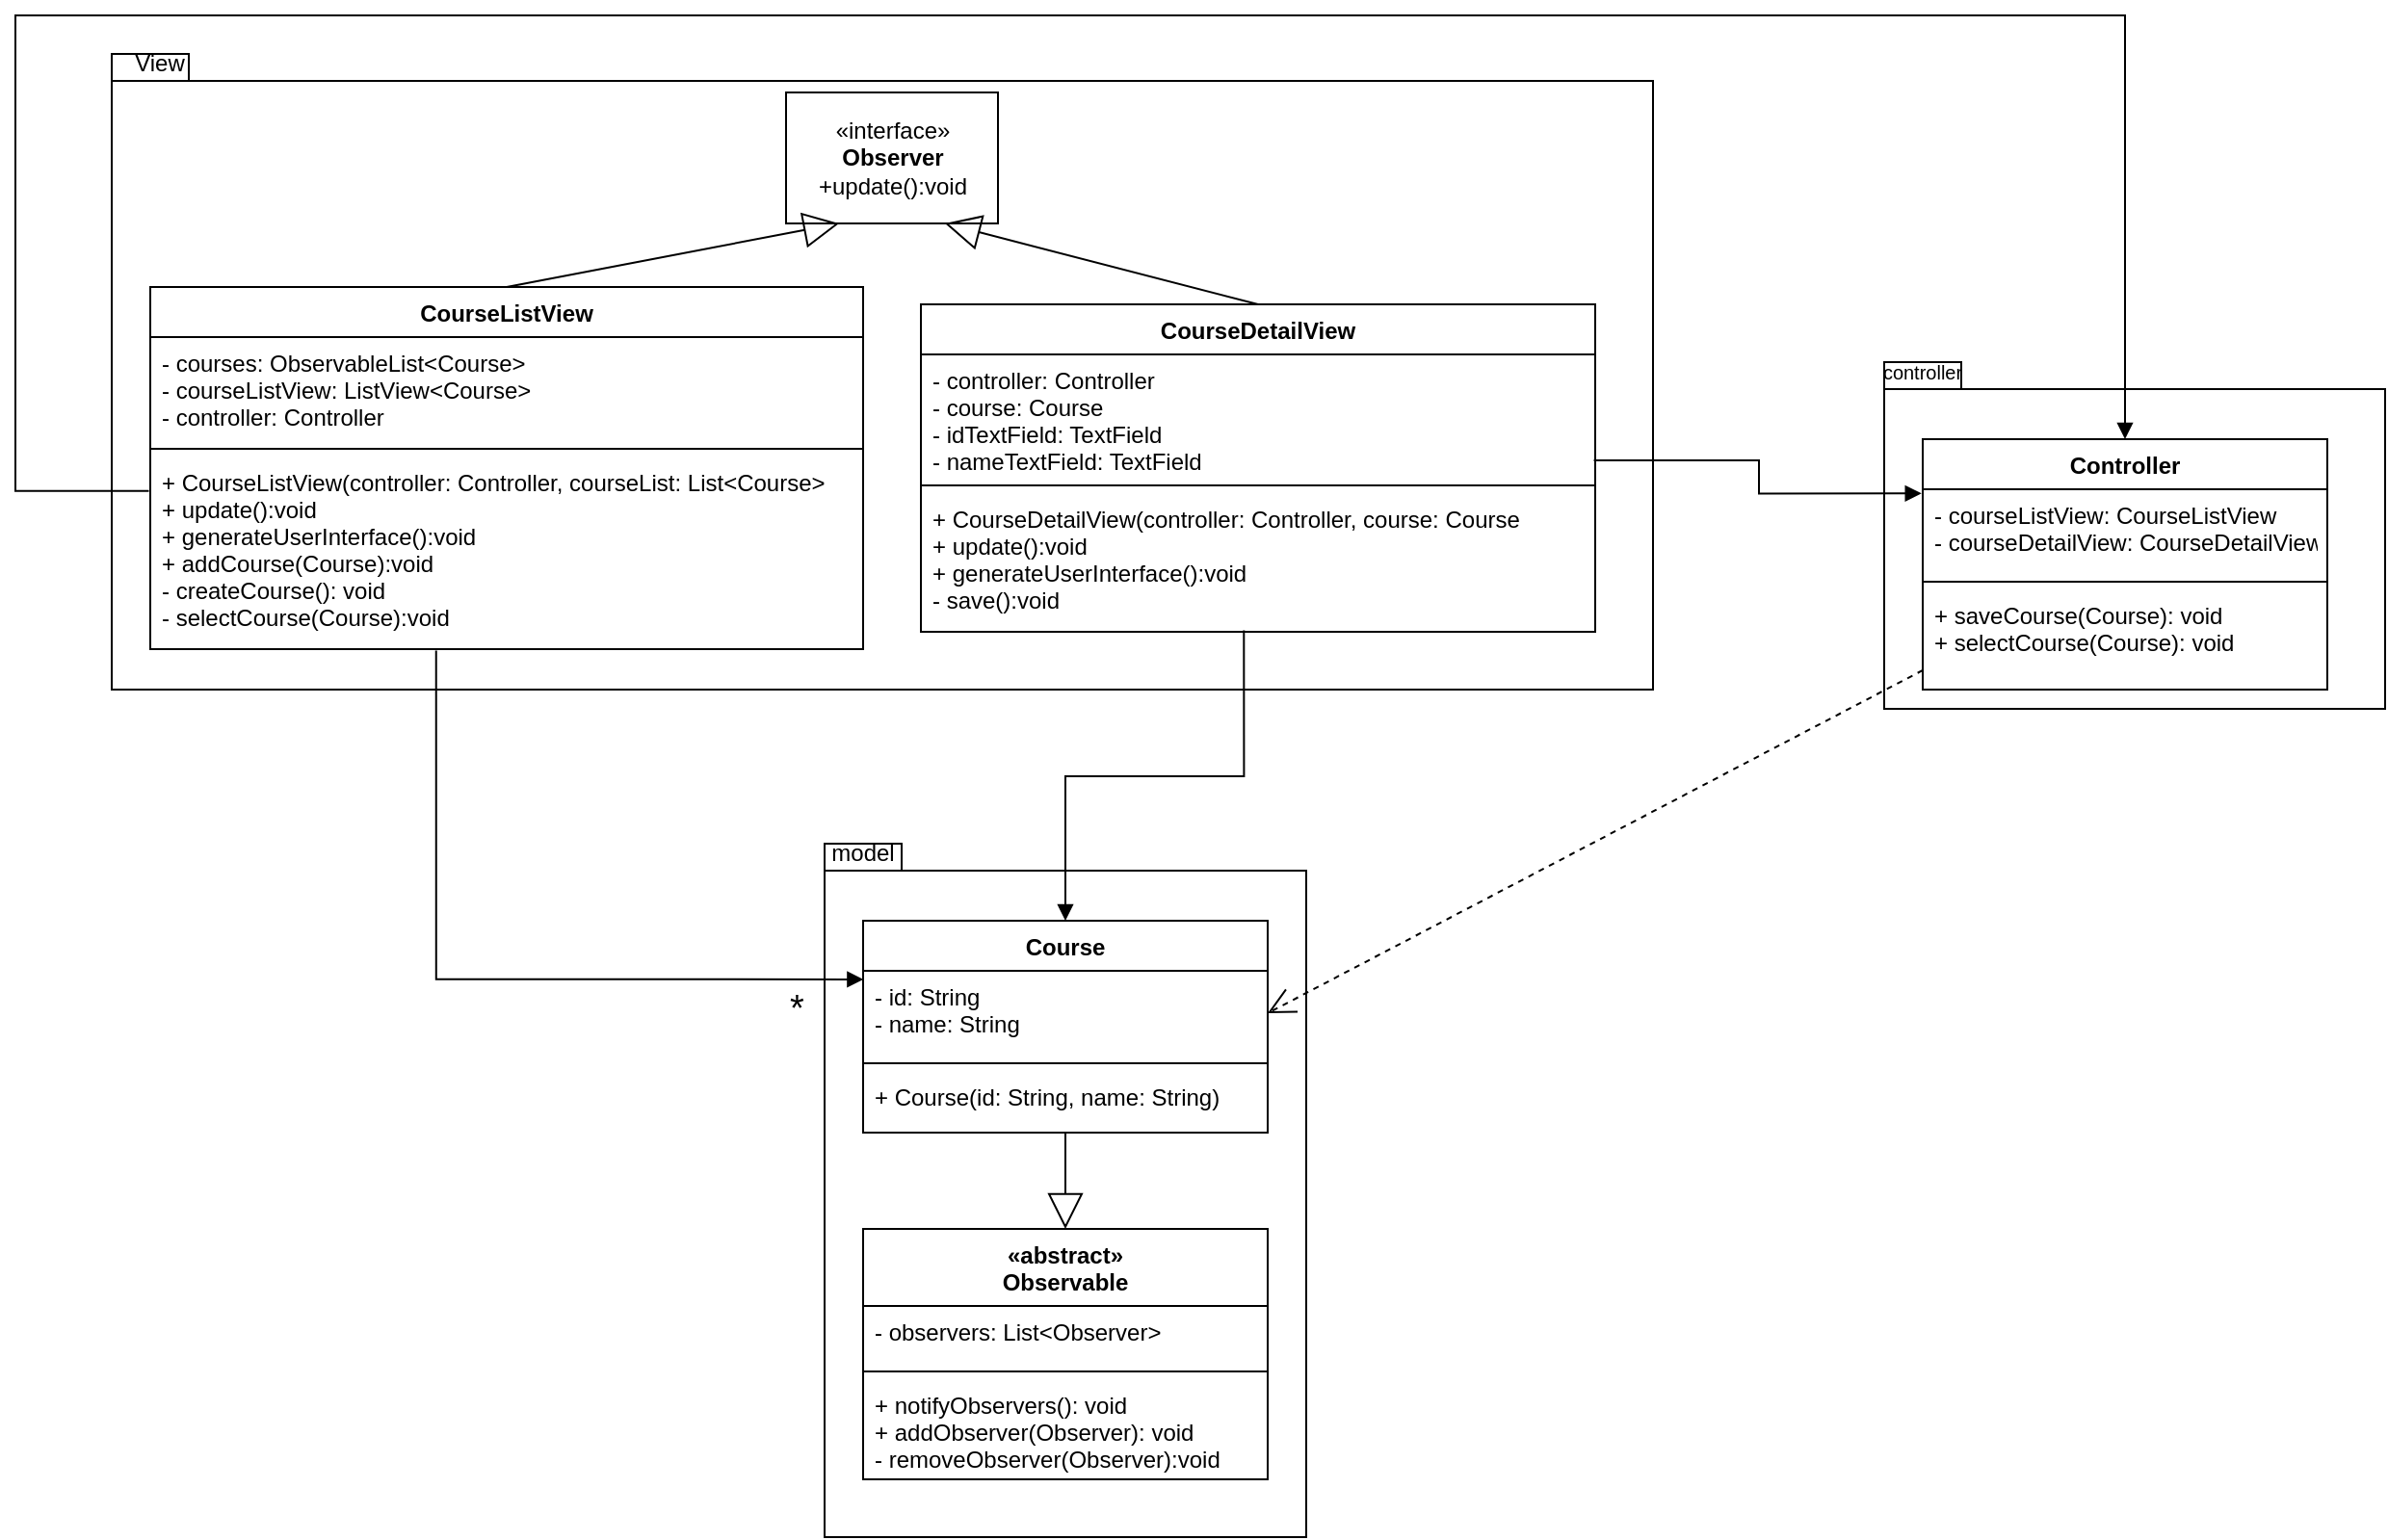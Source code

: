 <mxfile version="20.5.3" type="embed"><diagram id="vr9iXYwxqTHbQIZzZgli" name="Page-1"><mxGraphModel dx="3397" dy="973" grid="1" gridSize="10" guides="1" tooltips="1" connect="1" arrows="1" fold="1" page="1" pageScale="1" pageWidth="850" pageHeight="1100" math="0" shadow="0"><root><mxCell id="0"/><mxCell id="1" parent="0"/><mxCell id="3" value="" style="shape=folder;fontStyle=1;spacingTop=10;tabWidth=40;tabHeight=14;tabPosition=left;html=1;rounded=0;" parent="1" vertex="1"><mxGeometry x="-100" y="420" width="800" height="330" as="geometry"/></mxCell><mxCell id="4" value="CourseListView" style="swimlane;fontStyle=1;align=center;verticalAlign=top;childLayout=stackLayout;horizontal=1;startSize=26;horizontalStack=0;resizeParent=1;resizeParentMax=0;resizeLast=0;collapsible=1;marginBottom=0;rounded=0;" parent="1" vertex="1"><mxGeometry x="-80" y="541" width="370" height="188" as="geometry"/></mxCell><mxCell id="5" value="- courses: ObservableList&lt;Course&gt;&#10;- courseListView: ListView&lt;Course&gt;&#10;- controller: Controller" style="text;strokeColor=none;fillColor=none;align=left;verticalAlign=top;spacingLeft=4;spacingRight=4;overflow=hidden;rotatable=0;points=[[0,0.5],[1,0.5]];portConstraint=eastwest;rounded=0;" parent="4" vertex="1"><mxGeometry y="26" width="370" height="54" as="geometry"/></mxCell><mxCell id="6" value="" style="line;strokeWidth=1;fillColor=none;align=left;verticalAlign=middle;spacingTop=-1;spacingLeft=3;spacingRight=3;rotatable=0;labelPosition=right;points=[];portConstraint=eastwest;rounded=0;" parent="4" vertex="1"><mxGeometry y="80" width="370" height="8" as="geometry"/></mxCell><mxCell id="7" value="+ CourseListView(controller: Controller, courseList: List&lt;Course&gt;&#10;+ update():void&#10;+ generateUserInterface():void&#10;+ addCourse(Course):void&#10;- createCourse(): void&#10;- selectCourse(Course):void" style="text;strokeColor=none;fillColor=none;align=left;verticalAlign=top;spacingLeft=4;spacingRight=4;overflow=hidden;rotatable=0;points=[[0,0.5],[1,0.5]];portConstraint=eastwest;rounded=0;" parent="4" vertex="1"><mxGeometry y="88" width="370" height="100" as="geometry"/></mxCell><mxCell id="8" value="«interface»&lt;br&gt;&lt;b&gt;Observer&lt;/b&gt;&lt;br&gt;&lt;div style=&quot;text-align: left;&quot;&gt;+update():void&lt;/div&gt;" style="html=1;rounded=0;" parent="1" vertex="1"><mxGeometry x="250" y="440" width="110" height="68" as="geometry"/></mxCell><mxCell id="10" value="CourseDetailView" style="swimlane;fontStyle=1;align=center;verticalAlign=top;childLayout=stackLayout;horizontal=1;startSize=26;horizontalStack=0;resizeParent=1;resizeParentMax=0;resizeLast=0;collapsible=1;marginBottom=0;rounded=0;" parent="1" vertex="1"><mxGeometry x="320" y="550" width="350" height="170" as="geometry"/></mxCell><mxCell id="11" value="- controller: Controller&#10;- course: Course&#10;- idTextField: TextField&#10;- nameTextField: TextField" style="text;strokeColor=none;fillColor=none;align=left;verticalAlign=top;spacingLeft=4;spacingRight=4;overflow=hidden;rotatable=0;points=[[0,0.5],[1,0.5]];portConstraint=eastwest;rounded=0;" parent="10" vertex="1"><mxGeometry y="26" width="350" height="64" as="geometry"/></mxCell><mxCell id="12" value="" style="line;strokeWidth=1;fillColor=none;align=left;verticalAlign=middle;spacingTop=-1;spacingLeft=3;spacingRight=3;rotatable=0;labelPosition=right;points=[];portConstraint=eastwest;rounded=0;" parent="10" vertex="1"><mxGeometry y="90" width="350" height="8" as="geometry"/></mxCell><mxCell id="13" value="+ CourseDetailView(controller: Controller, course: Course&#10;+ update():void&#10;+ generateUserInterface():void&#10;- save():void" style="text;strokeColor=none;fillColor=none;align=left;verticalAlign=top;spacingLeft=4;spacingRight=4;overflow=hidden;rotatable=0;points=[[0,0.5],[1,0.5]];portConstraint=eastwest;rounded=0;" parent="10" vertex="1"><mxGeometry y="98" width="350" height="72" as="geometry"/></mxCell><mxCell id="14" value="" style="endArrow=block;endSize=16;endFill=0;html=1;rounded=0;exitX=0.5;exitY=0;exitDx=0;exitDy=0;entryX=0.25;entryY=1;entryDx=0;entryDy=0;" parent="1" source="4" target="8" edge="1"><mxGeometry width="160" relative="1" as="geometry"><mxPoint x="90" y="780" as="sourcePoint"/><mxPoint x="250" y="780" as="targetPoint"/></mxGeometry></mxCell><mxCell id="15" value="" style="endArrow=block;endSize=16;endFill=0;html=1;rounded=0;exitX=0.5;exitY=0;exitDx=0;exitDy=0;entryX=0.75;entryY=1;entryDx=0;entryDy=0;" parent="1" source="10" target="8" edge="1"><mxGeometry width="160" relative="1" as="geometry"><mxPoint x="145" y="580" as="sourcePoint"/><mxPoint x="270" y="530" as="targetPoint"/></mxGeometry></mxCell><mxCell id="17" value="" style="shape=folder;fontStyle=1;spacingTop=10;tabWidth=40;tabHeight=14;tabPosition=left;html=1;rounded=0;" parent="1" vertex="1"><mxGeometry x="270" y="830" width="250" height="360" as="geometry"/></mxCell><mxCell id="18" value="View" style="text;html=1;strokeColor=none;fillColor=none;align=center;verticalAlign=middle;whiteSpace=wrap;rounded=0;" parent="1" vertex="1"><mxGeometry x="-90" y="420" width="30" height="10" as="geometry"/></mxCell><mxCell id="19" value="model" style="text;html=1;strokeColor=none;fillColor=none;align=center;verticalAlign=middle;whiteSpace=wrap;rounded=0;" parent="1" vertex="1"><mxGeometry x="270" y="830" width="40" height="10" as="geometry"/></mxCell><mxCell id="20" value="Course&#10;" style="swimlane;fontStyle=1;align=center;verticalAlign=top;childLayout=stackLayout;horizontal=1;startSize=26;horizontalStack=0;resizeParent=1;resizeParentMax=0;resizeLast=0;collapsible=1;marginBottom=0;rounded=0;" parent="1" vertex="1"><mxGeometry x="290" y="870" width="210" height="110" as="geometry"/></mxCell><mxCell id="21" value="- id: String&#10;- name: String" style="text;strokeColor=none;fillColor=none;align=left;verticalAlign=top;spacingLeft=4;spacingRight=4;overflow=hidden;rotatable=0;points=[[0,0.5],[1,0.5]];portConstraint=eastwest;rounded=0;" parent="20" vertex="1"><mxGeometry y="26" width="210" height="44" as="geometry"/></mxCell><mxCell id="22" value="" style="line;strokeWidth=1;fillColor=none;align=left;verticalAlign=middle;spacingTop=-1;spacingLeft=3;spacingRight=3;rotatable=0;labelPosition=right;points=[];portConstraint=eastwest;rounded=0;" parent="20" vertex="1"><mxGeometry y="70" width="210" height="8" as="geometry"/></mxCell><mxCell id="23" value="+ Course(id: String, name: String)" style="text;strokeColor=none;fillColor=none;align=left;verticalAlign=top;spacingLeft=4;spacingRight=4;overflow=hidden;rotatable=0;points=[[0,0.5],[1,0.5]];portConstraint=eastwest;rounded=0;" parent="20" vertex="1"><mxGeometry y="78" width="210" height="32" as="geometry"/></mxCell><mxCell id="24" value="" style="shape=folder;fontStyle=1;spacingTop=10;tabWidth=40;tabHeight=14;tabPosition=left;html=1;rounded=0;" parent="1" vertex="1"><mxGeometry x="820" y="580" width="260" height="180" as="geometry"/></mxCell><mxCell id="25" value="&lt;font style=&quot;font-size: 10px;&quot;&gt;controller&lt;/font&gt;" style="text;html=1;strokeColor=none;fillColor=none;align=center;verticalAlign=middle;whiteSpace=wrap;rounded=0;" parent="1" vertex="1"><mxGeometry x="820" y="580" width="40" height="10" as="geometry"/></mxCell><mxCell id="26" value="Controller" style="swimlane;fontStyle=1;align=center;verticalAlign=top;childLayout=stackLayout;horizontal=1;startSize=26;horizontalStack=0;resizeParent=1;resizeParentMax=0;resizeLast=0;collapsible=1;marginBottom=0;rounded=0;" parent="1" vertex="1"><mxGeometry x="840" y="620" width="210" height="130" as="geometry"/></mxCell><mxCell id="27" value="- courseListView: CourseListView&#10;- courseDetailView: CourseDetailView" style="text;strokeColor=none;fillColor=none;align=left;verticalAlign=top;spacingLeft=4;spacingRight=4;overflow=hidden;rotatable=0;points=[[0,0.5],[1,0.5]];portConstraint=eastwest;rounded=0;" parent="26" vertex="1"><mxGeometry y="26" width="210" height="44" as="geometry"/></mxCell><mxCell id="28" value="" style="line;strokeWidth=1;fillColor=none;align=left;verticalAlign=middle;spacingTop=-1;spacingLeft=3;spacingRight=3;rotatable=0;labelPosition=right;points=[];portConstraint=eastwest;rounded=0;" parent="26" vertex="1"><mxGeometry y="70" width="210" height="8" as="geometry"/></mxCell><mxCell id="29" value="+ saveCourse(Course): void&#10;+ selectCourse(Course): void" style="text;strokeColor=none;fillColor=none;align=left;verticalAlign=top;spacingLeft=4;spacingRight=4;overflow=hidden;rotatable=0;points=[[0,0.5],[1,0.5]];portConstraint=eastwest;rounded=0;" parent="26" vertex="1"><mxGeometry y="78" width="210" height="52" as="geometry"/></mxCell><mxCell id="30" value="" style="endArrow=block;endFill=1;html=1;edgeStyle=orthogonalEdgeStyle;align=left;verticalAlign=top;rounded=0;fontSize=10;entryX=0.001;entryY=0.101;entryDx=0;entryDy=0;entryPerimeter=0;exitX=0.401;exitY=1.008;exitDx=0;exitDy=0;exitPerimeter=0;" parent="1" source="7" target="21" edge="1"><mxGeometry x="-1" relative="1" as="geometry"><mxPoint x="50" y="820" as="sourcePoint"/><mxPoint x="210" y="820" as="targetPoint"/></mxGeometry></mxCell><mxCell id="31" value="&lt;font style=&quot;font-size: 19px;&quot;&gt;*&lt;/font&gt;" style="edgeLabel;resizable=0;html=1;align=left;verticalAlign=bottom;fontSize=10;rounded=0;" parent="30" connectable="0" vertex="1"><mxGeometry x="-1" relative="1" as="geometry"><mxPoint x="182" y="200" as="offset"/></mxGeometry></mxCell><mxCell id="36" value="" style="endArrow=open;endSize=12;dashed=1;html=1;rounded=0;fontSize=19;entryX=1;entryY=0.5;entryDx=0;entryDy=0;" parent="1" source="26" target="21" edge="1"><mxGeometry width="160" relative="1" as="geometry"><mxPoint x="320" y="790" as="sourcePoint"/><mxPoint x="480" y="790" as="targetPoint"/></mxGeometry></mxCell><mxCell id="37" value="" style="endArrow=block;endFill=1;html=1;edgeStyle=orthogonalEdgeStyle;align=left;verticalAlign=top;rounded=0;fontSize=19;entryX=0.5;entryY=0;entryDx=0;entryDy=0;exitX=0.479;exitY=0.989;exitDx=0;exitDy=0;exitPerimeter=0;" parent="1" source="13" target="20" edge="1"><mxGeometry x="-1" relative="1" as="geometry"><mxPoint x="360" y="780" as="sourcePoint"/><mxPoint x="520" y="780" as="targetPoint"/></mxGeometry></mxCell><mxCell id="40" value="" style="endArrow=block;endFill=1;html=1;edgeStyle=orthogonalEdgeStyle;align=left;verticalAlign=top;rounded=0;fontSize=19;entryX=0.5;entryY=0;entryDx=0;entryDy=0;exitX=-0.002;exitY=0.179;exitDx=0;exitDy=0;exitPerimeter=0;" parent="1" source="7" target="26" edge="1"><mxGeometry x="-1" relative="1" as="geometry"><mxPoint x="-30" y="740" as="sourcePoint"/><mxPoint x="405" y="870" as="targetPoint"/><Array as="points"><mxPoint x="-150" y="647"/><mxPoint x="-150" y="400"/><mxPoint x="945" y="400"/></Array></mxGeometry></mxCell><mxCell id="41" value="«abstract»&#10;Observable" style="swimlane;fontStyle=1;align=center;verticalAlign=top;childLayout=stackLayout;horizontal=1;startSize=40;horizontalStack=0;resizeParent=1;resizeParentMax=0;resizeLast=0;collapsible=1;marginBottom=0;rounded=0;" parent="1" vertex="1"><mxGeometry x="290" y="1030" width="210" height="130" as="geometry"/></mxCell><mxCell id="42" value="- observers: List&lt;Observer&gt;" style="text;strokeColor=none;fillColor=none;align=left;verticalAlign=top;spacingLeft=4;spacingRight=4;overflow=hidden;rotatable=0;points=[[0,0.5],[1,0.5]];portConstraint=eastwest;rounded=0;" parent="41" vertex="1"><mxGeometry y="40" width="210" height="30" as="geometry"/></mxCell><mxCell id="43" value="" style="line;strokeWidth=1;fillColor=none;align=left;verticalAlign=middle;spacingTop=-1;spacingLeft=3;spacingRight=3;rotatable=0;labelPosition=right;points=[];portConstraint=eastwest;rounded=0;" parent="41" vertex="1"><mxGeometry y="70" width="210" height="8" as="geometry"/></mxCell><mxCell id="44" value="+ notifyObservers(): void&#10;+ addObserver(Observer): void&#10;- removeObserver(Observer):void" style="text;strokeColor=none;fillColor=none;align=left;verticalAlign=top;spacingLeft=4;spacingRight=4;overflow=hidden;rotatable=0;points=[[0,0.5],[1,0.5]];portConstraint=eastwest;rounded=0;" parent="41" vertex="1"><mxGeometry y="78" width="210" height="52" as="geometry"/></mxCell><mxCell id="45" value="" style="endArrow=block;endSize=16;endFill=0;html=1;rounded=0;entryX=0.5;entryY=0;entryDx=0;entryDy=0;" parent="1" source="20" target="41" edge="1"><mxGeometry width="160" relative="1" as="geometry"><mxPoint x="257.5" y="1042" as="sourcePoint"/><mxPoint x="160" y="980" as="targetPoint"/></mxGeometry></mxCell><mxCell id="46" value="" style="endArrow=block;endFill=1;html=1;edgeStyle=orthogonalEdgeStyle;align=left;verticalAlign=top;rounded=0;fontSize=19;entryX=-0.003;entryY=0.049;entryDx=0;entryDy=0;exitX=0.998;exitY=0.859;exitDx=0;exitDy=0;exitPerimeter=0;entryPerimeter=0;" parent="1" source="11" target="27" edge="1"><mxGeometry x="-1" relative="1" as="geometry"><mxPoint x="497.65" y="737.34" as="sourcePoint"/><mxPoint x="405" y="880" as="targetPoint"/></mxGeometry></mxCell></root></mxGraphModel></diagram></mxfile>